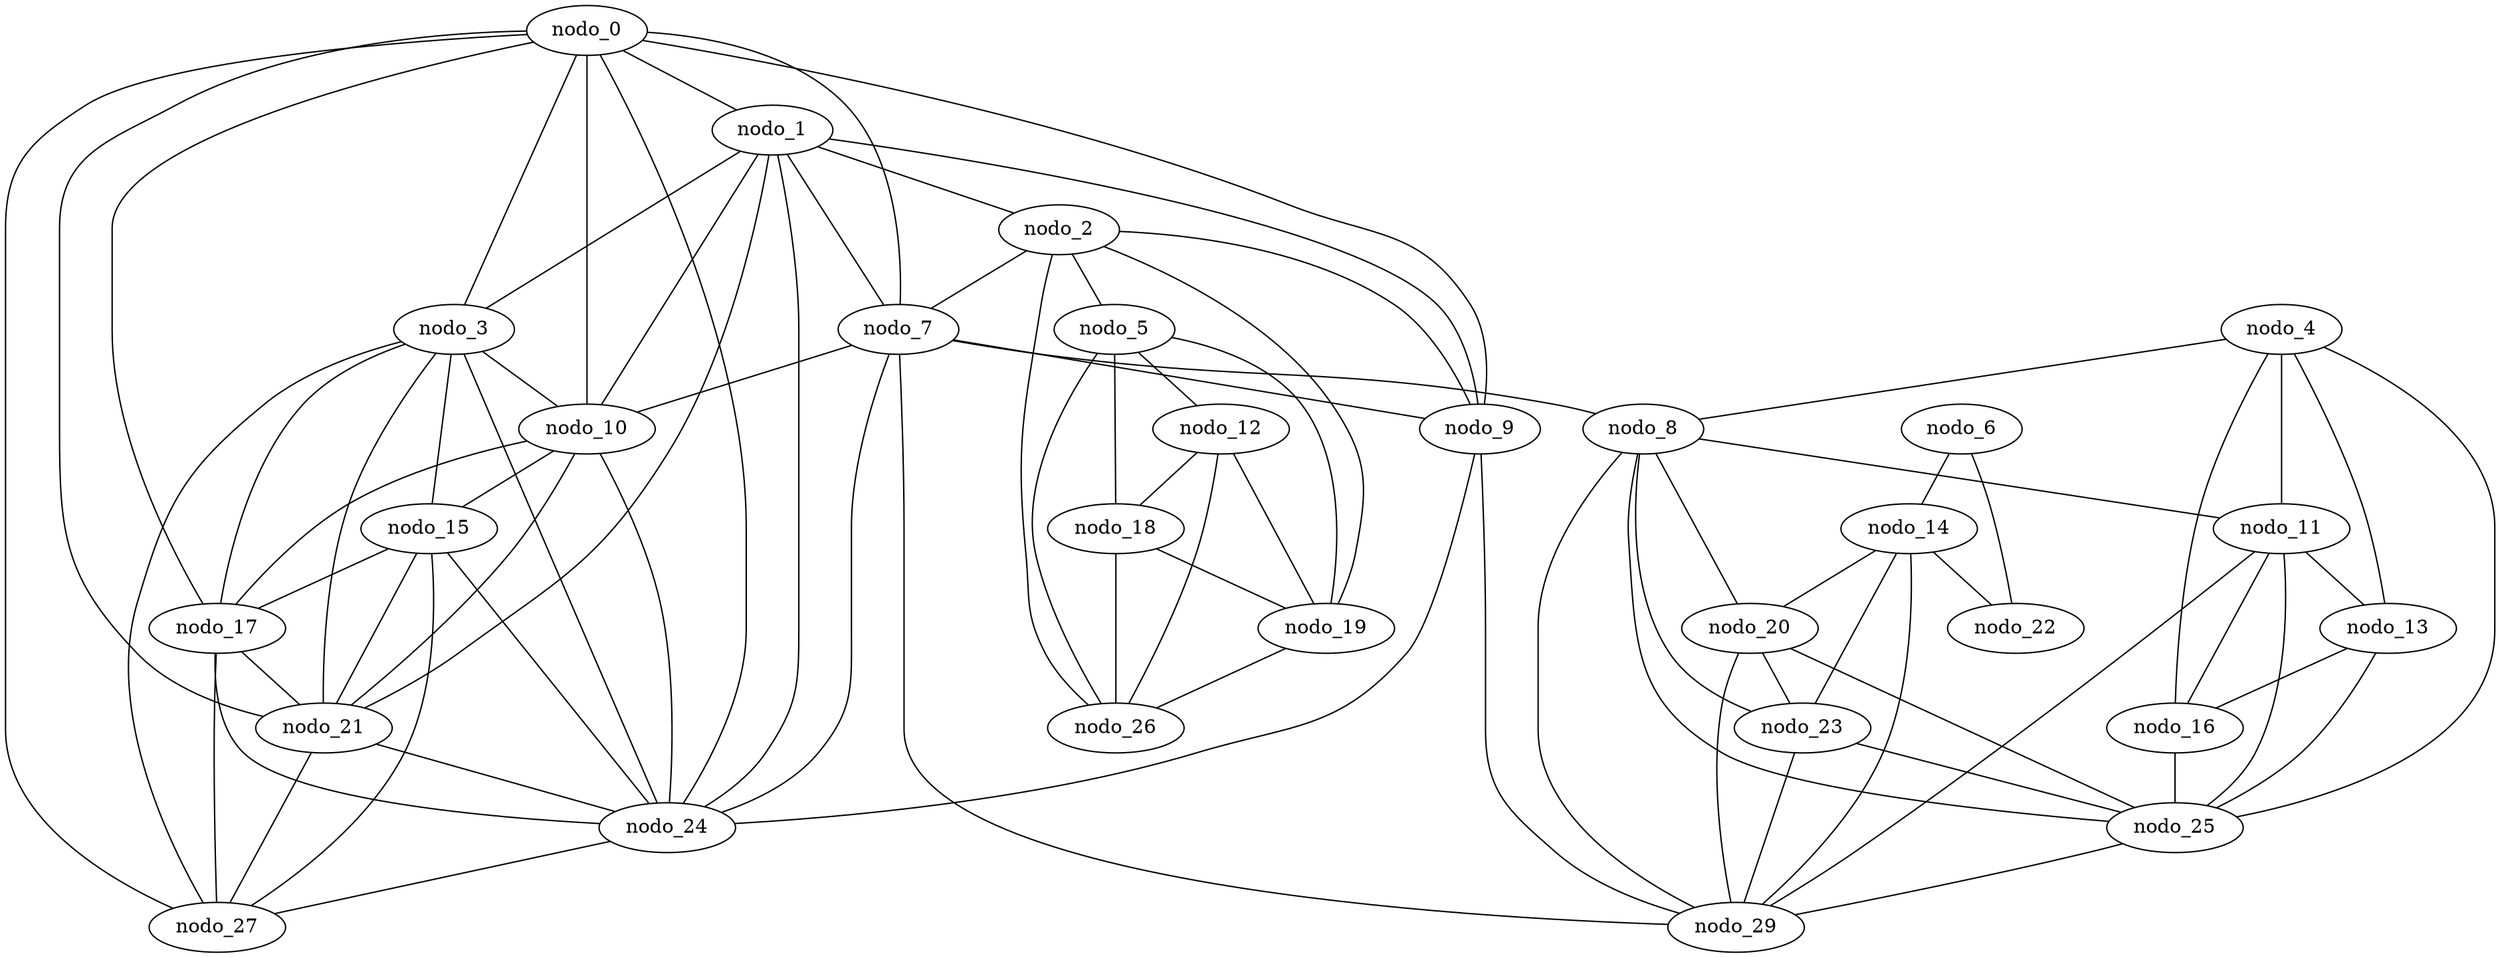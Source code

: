 graph gen_geografico_30 {
  nodo_0 -- nodo_17;
  nodo_1 -- nodo_24;
  nodo_11 -- nodo_25;
  nodo_4 -- nodo_16;
  nodo_11 -- nodo_29;
  nodo_15 -- nodo_27;
  nodo_10 -- nodo_15;
  nodo_18 -- nodo_19;
  nodo_10 -- nodo_17;
  nodo_14 -- nodo_20;
  nodo_18 -- nodo_26;
  nodo_4 -- nodo_11;
  nodo_9 -- nodo_24;
  nodo_4 -- nodo_13;
  nodo_9 -- nodo_29;
  nodo_10 -- nodo_21;
  nodo_14 -- nodo_23;
  nodo_5 -- nodo_26;
  nodo_14 -- nodo_22;
  nodo_0 -- nodo_10;
  nodo_25 -- nodo_29;
  nodo_1 -- nodo_21;
  nodo_21 -- nodo_24;
  nodo_8 -- nodo_11;
  nodo_21 -- nodo_27;
  nodo_0 -- nodo_27;
  nodo_1 -- nodo_2;
  nodo_1 -- nodo_3;
  nodo_0 -- nodo_24;
  nodo_3 -- nodo_15;
  nodo_14 -- nodo_29;
  nodo_1 -- nodo_7;
  nodo_13 -- nodo_16;
  nodo_3 -- nodo_17;
  nodo_1 -- nodo_9;
  nodo_10 -- nodo_24;
  nodo_7 -- nodo_8;
  nodo_8 -- nodo_25;
  nodo_7 -- nodo_9;
  nodo_8 -- nodo_23;
  nodo_17 -- nodo_27;
  nodo_3 -- nodo_10;
  nodo_20 -- nodo_25;
  nodo_8 -- nodo_29;
  nodo_17 -- nodo_21;
  nodo_20 -- nodo_23;
  nodo_4 -- nodo_25;
  nodo_17 -- nodo_24;
  nodo_0 -- nodo_21;
  nodo_24 -- nodo_27;
  nodo_7 -- nodo_10;
  nodo_8 -- nodo_20;
  nodo_20 -- nodo_29;
  nodo_3 -- nodo_27;
  nodo_13 -- nodo_25;
  nodo_12 -- nodo_19;
  nodo_2 -- nodo_19;
  nodo_12 -- nodo_18;
  nodo_7 -- nodo_24;
  nodo_16 -- nodo_25;
  nodo_3 -- nodo_21;
  nodo_6 -- nodo_14;
  nodo_7 -- nodo_29;
  nodo_3 -- nodo_24;
  nodo_23 -- nodo_25;
  nodo_23 -- nodo_29;
  nodo_0 -- nodo_1;
  nodo_0 -- nodo_3;
  nodo_0 -- nodo_7;
  nodo_2 -- nodo_5;
  nodo_5 -- nodo_18;
  nodo_12 -- nodo_26;
  nodo_2 -- nodo_26;
  nodo_0 -- nodo_9;
  nodo_2 -- nodo_7;
  nodo_5 -- nodo_19;
  nodo_11 -- nodo_13;
  nodo_2 -- nodo_9;
  nodo_4 -- nodo_8;
  nodo_15 -- nodo_17;
  nodo_11 -- nodo_16;
  nodo_6 -- nodo_22;
  nodo_15 -- nodo_24;
  nodo_5 -- nodo_12;
  nodo_15 -- nodo_21;
  nodo_19 -- nodo_26;
  nodo_1 -- nodo_10;
}